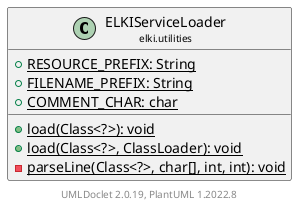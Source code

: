 @startuml
    remove .*\.(Instance|Par|Parameterizer|Factory)$
    set namespaceSeparator none
    hide empty fields
    hide empty methods

    class "<size:14>ELKIServiceLoader\n<size:10>elki.utilities" as elki.utilities.ELKIServiceLoader [[ELKIServiceLoader.html]] {
        {static} +RESOURCE_PREFIX: String
        {static} +FILENAME_PREFIX: String
        {static} +COMMENT_CHAR: char
        {static} +load(Class<?>): void
        {static} +load(Class<?>, ClassLoader): void
        {static} -parseLine(Class<?>, char[], int, int): void
    }

    center footer UMLDoclet 2.0.19, PlantUML 1.2022.8
@enduml
